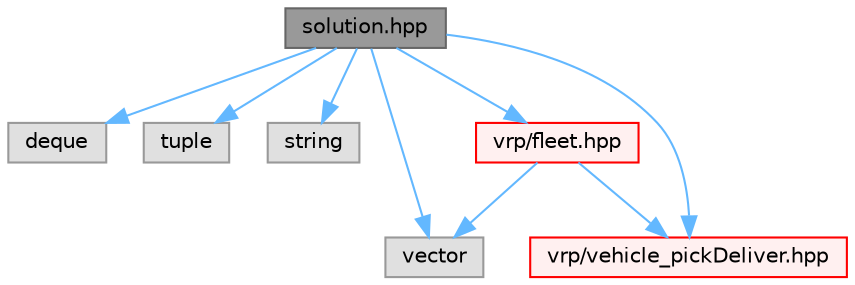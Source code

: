 digraph "solution.hpp"
{
 // LATEX_PDF_SIZE
  bgcolor="transparent";
  edge [fontname=Helvetica,fontsize=10,labelfontname=Helvetica,labelfontsize=10];
  node [fontname=Helvetica,fontsize=10,shape=box,height=0.2,width=0.4];
  Node1 [id="Node000001",label="solution.hpp",height=0.2,width=0.4,color="gray40", fillcolor="grey60", style="filled", fontcolor="black",tooltip=" "];
  Node1 -> Node2 [id="edge1_Node000001_Node000002",color="steelblue1",style="solid",tooltip=" "];
  Node2 [id="Node000002",label="deque",height=0.2,width=0.4,color="grey60", fillcolor="#E0E0E0", style="filled",tooltip=" "];
  Node1 -> Node3 [id="edge2_Node000001_Node000003",color="steelblue1",style="solid",tooltip=" "];
  Node3 [id="Node000003",label="tuple",height=0.2,width=0.4,color="grey60", fillcolor="#E0E0E0", style="filled",tooltip=" "];
  Node1 -> Node4 [id="edge3_Node000001_Node000004",color="steelblue1",style="solid",tooltip=" "];
  Node4 [id="Node000004",label="string",height=0.2,width=0.4,color="grey60", fillcolor="#E0E0E0", style="filled",tooltip=" "];
  Node1 -> Node5 [id="edge4_Node000001_Node000005",color="steelblue1",style="solid",tooltip=" "];
  Node5 [id="Node000005",label="vector",height=0.2,width=0.4,color="grey60", fillcolor="#E0E0E0", style="filled",tooltip=" "];
  Node1 -> Node6 [id="edge5_Node000001_Node000006",color="steelblue1",style="solid",tooltip=" "];
  Node6 [id="Node000006",label="vrp/vehicle_pickDeliver.hpp",height=0.2,width=0.4,color="red", fillcolor="#FFF0F0", style="filled",URL="$vehicle__pickDeliver_8hpp.html",tooltip=" "];
  Node1 -> Node33 [id="edge6_Node000001_Node000033",color="steelblue1",style="solid",tooltip=" "];
  Node33 [id="Node000033",label="vrp/fleet.hpp",height=0.2,width=0.4,color="red", fillcolor="#FFF0F0", style="filled",URL="$fleet_8hpp.html",tooltip=" "];
  Node33 -> Node5 [id="edge7_Node000033_Node000005",color="steelblue1",style="solid",tooltip=" "];
  Node33 -> Node6 [id="edge8_Node000033_Node000006",color="steelblue1",style="solid",tooltip=" "];
}
